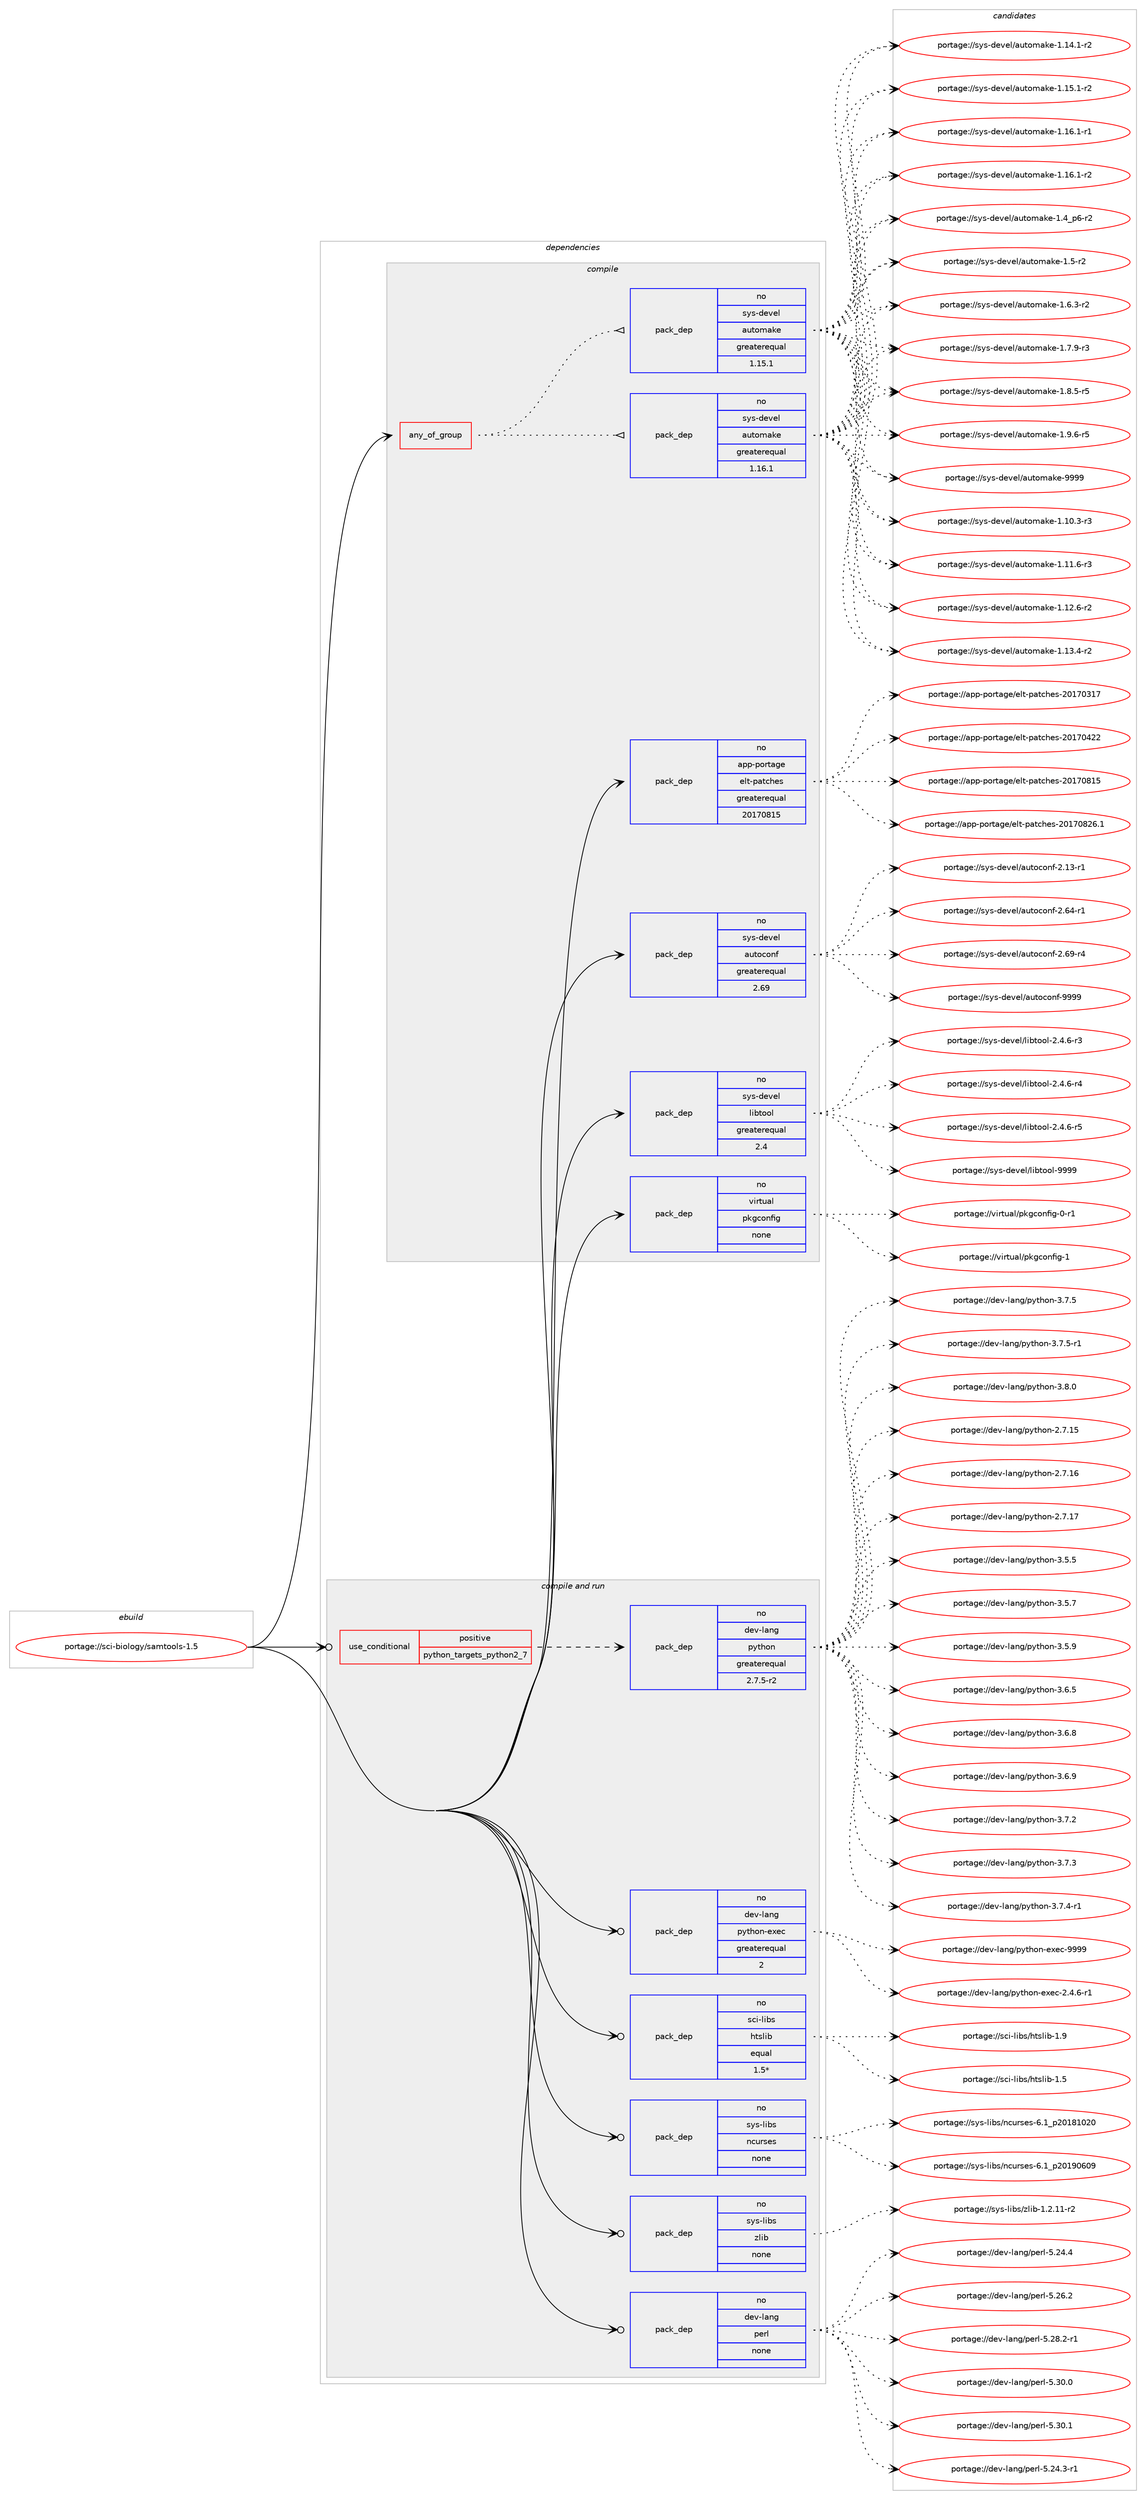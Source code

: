 digraph prolog {

# *************
# Graph options
# *************

newrank=true;
concentrate=true;
compound=true;
graph [rankdir=LR,fontname=Helvetica,fontsize=10,ranksep=1.5];#, ranksep=2.5, nodesep=0.2];
edge  [arrowhead=vee];
node  [fontname=Helvetica,fontsize=10];

# **********
# The ebuild
# **********

subgraph cluster_leftcol {
color=gray;
rank=same;
label=<<i>ebuild</i>>;
id [label="portage://sci-biology/samtools-1.5", color=red, width=4, href="../sci-biology/samtools-1.5.svg"];
}

# ****************
# The dependencies
# ****************

subgraph cluster_midcol {
color=gray;
label=<<i>dependencies</i>>;
subgraph cluster_compile {
fillcolor="#eeeeee";
style=filled;
label=<<i>compile</i>>;
subgraph any6282 {
dependency383701 [label=<<TABLE BORDER="0" CELLBORDER="1" CELLSPACING="0" CELLPADDING="4"><TR><TD CELLPADDING="10">any_of_group</TD></TR></TABLE>>, shape=none, color=red];subgraph pack281935 {
dependency383702 [label=<<TABLE BORDER="0" CELLBORDER="1" CELLSPACING="0" CELLPADDING="4" WIDTH="220"><TR><TD ROWSPAN="6" CELLPADDING="30">pack_dep</TD></TR><TR><TD WIDTH="110">no</TD></TR><TR><TD>sys-devel</TD></TR><TR><TD>automake</TD></TR><TR><TD>greaterequal</TD></TR><TR><TD>1.16.1</TD></TR></TABLE>>, shape=none, color=blue];
}
dependency383701:e -> dependency383702:w [weight=20,style="dotted",arrowhead="oinv"];
subgraph pack281936 {
dependency383703 [label=<<TABLE BORDER="0" CELLBORDER="1" CELLSPACING="0" CELLPADDING="4" WIDTH="220"><TR><TD ROWSPAN="6" CELLPADDING="30">pack_dep</TD></TR><TR><TD WIDTH="110">no</TD></TR><TR><TD>sys-devel</TD></TR><TR><TD>automake</TD></TR><TR><TD>greaterequal</TD></TR><TR><TD>1.15.1</TD></TR></TABLE>>, shape=none, color=blue];
}
dependency383701:e -> dependency383703:w [weight=20,style="dotted",arrowhead="oinv"];
}
id:e -> dependency383701:w [weight=20,style="solid",arrowhead="vee"];
subgraph pack281937 {
dependency383704 [label=<<TABLE BORDER="0" CELLBORDER="1" CELLSPACING="0" CELLPADDING="4" WIDTH="220"><TR><TD ROWSPAN="6" CELLPADDING="30">pack_dep</TD></TR><TR><TD WIDTH="110">no</TD></TR><TR><TD>app-portage</TD></TR><TR><TD>elt-patches</TD></TR><TR><TD>greaterequal</TD></TR><TR><TD>20170815</TD></TR></TABLE>>, shape=none, color=blue];
}
id:e -> dependency383704:w [weight=20,style="solid",arrowhead="vee"];
subgraph pack281938 {
dependency383705 [label=<<TABLE BORDER="0" CELLBORDER="1" CELLSPACING="0" CELLPADDING="4" WIDTH="220"><TR><TD ROWSPAN="6" CELLPADDING="30">pack_dep</TD></TR><TR><TD WIDTH="110">no</TD></TR><TR><TD>sys-devel</TD></TR><TR><TD>autoconf</TD></TR><TR><TD>greaterequal</TD></TR><TR><TD>2.69</TD></TR></TABLE>>, shape=none, color=blue];
}
id:e -> dependency383705:w [weight=20,style="solid",arrowhead="vee"];
subgraph pack281939 {
dependency383706 [label=<<TABLE BORDER="0" CELLBORDER="1" CELLSPACING="0" CELLPADDING="4" WIDTH="220"><TR><TD ROWSPAN="6" CELLPADDING="30">pack_dep</TD></TR><TR><TD WIDTH="110">no</TD></TR><TR><TD>sys-devel</TD></TR><TR><TD>libtool</TD></TR><TR><TD>greaterequal</TD></TR><TR><TD>2.4</TD></TR></TABLE>>, shape=none, color=blue];
}
id:e -> dependency383706:w [weight=20,style="solid",arrowhead="vee"];
subgraph pack281940 {
dependency383707 [label=<<TABLE BORDER="0" CELLBORDER="1" CELLSPACING="0" CELLPADDING="4" WIDTH="220"><TR><TD ROWSPAN="6" CELLPADDING="30">pack_dep</TD></TR><TR><TD WIDTH="110">no</TD></TR><TR><TD>virtual</TD></TR><TR><TD>pkgconfig</TD></TR><TR><TD>none</TD></TR><TR><TD></TD></TR></TABLE>>, shape=none, color=blue];
}
id:e -> dependency383707:w [weight=20,style="solid",arrowhead="vee"];
}
subgraph cluster_compileandrun {
fillcolor="#eeeeee";
style=filled;
label=<<i>compile and run</i>>;
subgraph cond95286 {
dependency383708 [label=<<TABLE BORDER="0" CELLBORDER="1" CELLSPACING="0" CELLPADDING="4"><TR><TD ROWSPAN="3" CELLPADDING="10">use_conditional</TD></TR><TR><TD>positive</TD></TR><TR><TD>python_targets_python2_7</TD></TR></TABLE>>, shape=none, color=red];
subgraph pack281941 {
dependency383709 [label=<<TABLE BORDER="0" CELLBORDER="1" CELLSPACING="0" CELLPADDING="4" WIDTH="220"><TR><TD ROWSPAN="6" CELLPADDING="30">pack_dep</TD></TR><TR><TD WIDTH="110">no</TD></TR><TR><TD>dev-lang</TD></TR><TR><TD>python</TD></TR><TR><TD>greaterequal</TD></TR><TR><TD>2.7.5-r2</TD></TR></TABLE>>, shape=none, color=blue];
}
dependency383708:e -> dependency383709:w [weight=20,style="dashed",arrowhead="vee"];
}
id:e -> dependency383708:w [weight=20,style="solid",arrowhead="odotvee"];
subgraph pack281942 {
dependency383710 [label=<<TABLE BORDER="0" CELLBORDER="1" CELLSPACING="0" CELLPADDING="4" WIDTH="220"><TR><TD ROWSPAN="6" CELLPADDING="30">pack_dep</TD></TR><TR><TD WIDTH="110">no</TD></TR><TR><TD>dev-lang</TD></TR><TR><TD>perl</TD></TR><TR><TD>none</TD></TR><TR><TD></TD></TR></TABLE>>, shape=none, color=blue];
}
id:e -> dependency383710:w [weight=20,style="solid",arrowhead="odotvee"];
subgraph pack281943 {
dependency383711 [label=<<TABLE BORDER="0" CELLBORDER="1" CELLSPACING="0" CELLPADDING="4" WIDTH="220"><TR><TD ROWSPAN="6" CELLPADDING="30">pack_dep</TD></TR><TR><TD WIDTH="110">no</TD></TR><TR><TD>dev-lang</TD></TR><TR><TD>python-exec</TD></TR><TR><TD>greaterequal</TD></TR><TR><TD>2</TD></TR></TABLE>>, shape=none, color=blue];
}
id:e -> dependency383711:w [weight=20,style="solid",arrowhead="odotvee"];
subgraph pack281944 {
dependency383712 [label=<<TABLE BORDER="0" CELLBORDER="1" CELLSPACING="0" CELLPADDING="4" WIDTH="220"><TR><TD ROWSPAN="6" CELLPADDING="30">pack_dep</TD></TR><TR><TD WIDTH="110">no</TD></TR><TR><TD>sci-libs</TD></TR><TR><TD>htslib</TD></TR><TR><TD>equal</TD></TR><TR><TD>1.5*</TD></TR></TABLE>>, shape=none, color=blue];
}
id:e -> dependency383712:w [weight=20,style="solid",arrowhead="odotvee"];
subgraph pack281945 {
dependency383713 [label=<<TABLE BORDER="0" CELLBORDER="1" CELLSPACING="0" CELLPADDING="4" WIDTH="220"><TR><TD ROWSPAN="6" CELLPADDING="30">pack_dep</TD></TR><TR><TD WIDTH="110">no</TD></TR><TR><TD>sys-libs</TD></TR><TR><TD>ncurses</TD></TR><TR><TD>none</TD></TR><TR><TD></TD></TR></TABLE>>, shape=none, color=blue];
}
id:e -> dependency383713:w [weight=20,style="solid",arrowhead="odotvee"];
subgraph pack281946 {
dependency383714 [label=<<TABLE BORDER="0" CELLBORDER="1" CELLSPACING="0" CELLPADDING="4" WIDTH="220"><TR><TD ROWSPAN="6" CELLPADDING="30">pack_dep</TD></TR><TR><TD WIDTH="110">no</TD></TR><TR><TD>sys-libs</TD></TR><TR><TD>zlib</TD></TR><TR><TD>none</TD></TR><TR><TD></TD></TR></TABLE>>, shape=none, color=blue];
}
id:e -> dependency383714:w [weight=20,style="solid",arrowhead="odotvee"];
}
subgraph cluster_run {
fillcolor="#eeeeee";
style=filled;
label=<<i>run</i>>;
}
}

# **************
# The candidates
# **************

subgraph cluster_choices {
rank=same;
color=gray;
label=<<i>candidates</i>>;

subgraph choice281935 {
color=black;
nodesep=1;
choiceportage11512111545100101118101108479711711611110997107101454946494846514511451 [label="portage://sys-devel/automake-1.10.3-r3", color=red, width=4,href="../sys-devel/automake-1.10.3-r3.svg"];
choiceportage11512111545100101118101108479711711611110997107101454946494946544511451 [label="portage://sys-devel/automake-1.11.6-r3", color=red, width=4,href="../sys-devel/automake-1.11.6-r3.svg"];
choiceportage11512111545100101118101108479711711611110997107101454946495046544511450 [label="portage://sys-devel/automake-1.12.6-r2", color=red, width=4,href="../sys-devel/automake-1.12.6-r2.svg"];
choiceportage11512111545100101118101108479711711611110997107101454946495146524511450 [label="portage://sys-devel/automake-1.13.4-r2", color=red, width=4,href="../sys-devel/automake-1.13.4-r2.svg"];
choiceportage11512111545100101118101108479711711611110997107101454946495246494511450 [label="portage://sys-devel/automake-1.14.1-r2", color=red, width=4,href="../sys-devel/automake-1.14.1-r2.svg"];
choiceportage11512111545100101118101108479711711611110997107101454946495346494511450 [label="portage://sys-devel/automake-1.15.1-r2", color=red, width=4,href="../sys-devel/automake-1.15.1-r2.svg"];
choiceportage11512111545100101118101108479711711611110997107101454946495446494511449 [label="portage://sys-devel/automake-1.16.1-r1", color=red, width=4,href="../sys-devel/automake-1.16.1-r1.svg"];
choiceportage11512111545100101118101108479711711611110997107101454946495446494511450 [label="portage://sys-devel/automake-1.16.1-r2", color=red, width=4,href="../sys-devel/automake-1.16.1-r2.svg"];
choiceportage115121115451001011181011084797117116111109971071014549465295112544511450 [label="portage://sys-devel/automake-1.4_p6-r2", color=red, width=4,href="../sys-devel/automake-1.4_p6-r2.svg"];
choiceportage11512111545100101118101108479711711611110997107101454946534511450 [label="portage://sys-devel/automake-1.5-r2", color=red, width=4,href="../sys-devel/automake-1.5-r2.svg"];
choiceportage115121115451001011181011084797117116111109971071014549465446514511450 [label="portage://sys-devel/automake-1.6.3-r2", color=red, width=4,href="../sys-devel/automake-1.6.3-r2.svg"];
choiceportage115121115451001011181011084797117116111109971071014549465546574511451 [label="portage://sys-devel/automake-1.7.9-r3", color=red, width=4,href="../sys-devel/automake-1.7.9-r3.svg"];
choiceportage115121115451001011181011084797117116111109971071014549465646534511453 [label="portage://sys-devel/automake-1.8.5-r5", color=red, width=4,href="../sys-devel/automake-1.8.5-r5.svg"];
choiceportage115121115451001011181011084797117116111109971071014549465746544511453 [label="portage://sys-devel/automake-1.9.6-r5", color=red, width=4,href="../sys-devel/automake-1.9.6-r5.svg"];
choiceportage115121115451001011181011084797117116111109971071014557575757 [label="portage://sys-devel/automake-9999", color=red, width=4,href="../sys-devel/automake-9999.svg"];
dependency383702:e -> choiceportage11512111545100101118101108479711711611110997107101454946494846514511451:w [style=dotted,weight="100"];
dependency383702:e -> choiceportage11512111545100101118101108479711711611110997107101454946494946544511451:w [style=dotted,weight="100"];
dependency383702:e -> choiceportage11512111545100101118101108479711711611110997107101454946495046544511450:w [style=dotted,weight="100"];
dependency383702:e -> choiceportage11512111545100101118101108479711711611110997107101454946495146524511450:w [style=dotted,weight="100"];
dependency383702:e -> choiceportage11512111545100101118101108479711711611110997107101454946495246494511450:w [style=dotted,weight="100"];
dependency383702:e -> choiceportage11512111545100101118101108479711711611110997107101454946495346494511450:w [style=dotted,weight="100"];
dependency383702:e -> choiceportage11512111545100101118101108479711711611110997107101454946495446494511449:w [style=dotted,weight="100"];
dependency383702:e -> choiceportage11512111545100101118101108479711711611110997107101454946495446494511450:w [style=dotted,weight="100"];
dependency383702:e -> choiceportage115121115451001011181011084797117116111109971071014549465295112544511450:w [style=dotted,weight="100"];
dependency383702:e -> choiceportage11512111545100101118101108479711711611110997107101454946534511450:w [style=dotted,weight="100"];
dependency383702:e -> choiceportage115121115451001011181011084797117116111109971071014549465446514511450:w [style=dotted,weight="100"];
dependency383702:e -> choiceportage115121115451001011181011084797117116111109971071014549465546574511451:w [style=dotted,weight="100"];
dependency383702:e -> choiceportage115121115451001011181011084797117116111109971071014549465646534511453:w [style=dotted,weight="100"];
dependency383702:e -> choiceportage115121115451001011181011084797117116111109971071014549465746544511453:w [style=dotted,weight="100"];
dependency383702:e -> choiceportage115121115451001011181011084797117116111109971071014557575757:w [style=dotted,weight="100"];
}
subgraph choice281936 {
color=black;
nodesep=1;
choiceportage11512111545100101118101108479711711611110997107101454946494846514511451 [label="portage://sys-devel/automake-1.10.3-r3", color=red, width=4,href="../sys-devel/automake-1.10.3-r3.svg"];
choiceportage11512111545100101118101108479711711611110997107101454946494946544511451 [label="portage://sys-devel/automake-1.11.6-r3", color=red, width=4,href="../sys-devel/automake-1.11.6-r3.svg"];
choiceportage11512111545100101118101108479711711611110997107101454946495046544511450 [label="portage://sys-devel/automake-1.12.6-r2", color=red, width=4,href="../sys-devel/automake-1.12.6-r2.svg"];
choiceportage11512111545100101118101108479711711611110997107101454946495146524511450 [label="portage://sys-devel/automake-1.13.4-r2", color=red, width=4,href="../sys-devel/automake-1.13.4-r2.svg"];
choiceportage11512111545100101118101108479711711611110997107101454946495246494511450 [label="portage://sys-devel/automake-1.14.1-r2", color=red, width=4,href="../sys-devel/automake-1.14.1-r2.svg"];
choiceportage11512111545100101118101108479711711611110997107101454946495346494511450 [label="portage://sys-devel/automake-1.15.1-r2", color=red, width=4,href="../sys-devel/automake-1.15.1-r2.svg"];
choiceportage11512111545100101118101108479711711611110997107101454946495446494511449 [label="portage://sys-devel/automake-1.16.1-r1", color=red, width=4,href="../sys-devel/automake-1.16.1-r1.svg"];
choiceportage11512111545100101118101108479711711611110997107101454946495446494511450 [label="portage://sys-devel/automake-1.16.1-r2", color=red, width=4,href="../sys-devel/automake-1.16.1-r2.svg"];
choiceportage115121115451001011181011084797117116111109971071014549465295112544511450 [label="portage://sys-devel/automake-1.4_p6-r2", color=red, width=4,href="../sys-devel/automake-1.4_p6-r2.svg"];
choiceportage11512111545100101118101108479711711611110997107101454946534511450 [label="portage://sys-devel/automake-1.5-r2", color=red, width=4,href="../sys-devel/automake-1.5-r2.svg"];
choiceportage115121115451001011181011084797117116111109971071014549465446514511450 [label="portage://sys-devel/automake-1.6.3-r2", color=red, width=4,href="../sys-devel/automake-1.6.3-r2.svg"];
choiceportage115121115451001011181011084797117116111109971071014549465546574511451 [label="portage://sys-devel/automake-1.7.9-r3", color=red, width=4,href="../sys-devel/automake-1.7.9-r3.svg"];
choiceportage115121115451001011181011084797117116111109971071014549465646534511453 [label="portage://sys-devel/automake-1.8.5-r5", color=red, width=4,href="../sys-devel/automake-1.8.5-r5.svg"];
choiceportage115121115451001011181011084797117116111109971071014549465746544511453 [label="portage://sys-devel/automake-1.9.6-r5", color=red, width=4,href="../sys-devel/automake-1.9.6-r5.svg"];
choiceportage115121115451001011181011084797117116111109971071014557575757 [label="portage://sys-devel/automake-9999", color=red, width=4,href="../sys-devel/automake-9999.svg"];
dependency383703:e -> choiceportage11512111545100101118101108479711711611110997107101454946494846514511451:w [style=dotted,weight="100"];
dependency383703:e -> choiceportage11512111545100101118101108479711711611110997107101454946494946544511451:w [style=dotted,weight="100"];
dependency383703:e -> choiceportage11512111545100101118101108479711711611110997107101454946495046544511450:w [style=dotted,weight="100"];
dependency383703:e -> choiceportage11512111545100101118101108479711711611110997107101454946495146524511450:w [style=dotted,weight="100"];
dependency383703:e -> choiceportage11512111545100101118101108479711711611110997107101454946495246494511450:w [style=dotted,weight="100"];
dependency383703:e -> choiceportage11512111545100101118101108479711711611110997107101454946495346494511450:w [style=dotted,weight="100"];
dependency383703:e -> choiceportage11512111545100101118101108479711711611110997107101454946495446494511449:w [style=dotted,weight="100"];
dependency383703:e -> choiceportage11512111545100101118101108479711711611110997107101454946495446494511450:w [style=dotted,weight="100"];
dependency383703:e -> choiceportage115121115451001011181011084797117116111109971071014549465295112544511450:w [style=dotted,weight="100"];
dependency383703:e -> choiceportage11512111545100101118101108479711711611110997107101454946534511450:w [style=dotted,weight="100"];
dependency383703:e -> choiceportage115121115451001011181011084797117116111109971071014549465446514511450:w [style=dotted,weight="100"];
dependency383703:e -> choiceportage115121115451001011181011084797117116111109971071014549465546574511451:w [style=dotted,weight="100"];
dependency383703:e -> choiceportage115121115451001011181011084797117116111109971071014549465646534511453:w [style=dotted,weight="100"];
dependency383703:e -> choiceportage115121115451001011181011084797117116111109971071014549465746544511453:w [style=dotted,weight="100"];
dependency383703:e -> choiceportage115121115451001011181011084797117116111109971071014557575757:w [style=dotted,weight="100"];
}
subgraph choice281937 {
color=black;
nodesep=1;
choiceportage97112112451121111141169710310147101108116451129711699104101115455048495548514955 [label="portage://app-portage/elt-patches-20170317", color=red, width=4,href="../app-portage/elt-patches-20170317.svg"];
choiceportage97112112451121111141169710310147101108116451129711699104101115455048495548525050 [label="portage://app-portage/elt-patches-20170422", color=red, width=4,href="../app-portage/elt-patches-20170422.svg"];
choiceportage97112112451121111141169710310147101108116451129711699104101115455048495548564953 [label="portage://app-portage/elt-patches-20170815", color=red, width=4,href="../app-portage/elt-patches-20170815.svg"];
choiceportage971121124511211111411697103101471011081164511297116991041011154550484955485650544649 [label="portage://app-portage/elt-patches-20170826.1", color=red, width=4,href="../app-portage/elt-patches-20170826.1.svg"];
dependency383704:e -> choiceportage97112112451121111141169710310147101108116451129711699104101115455048495548514955:w [style=dotted,weight="100"];
dependency383704:e -> choiceportage97112112451121111141169710310147101108116451129711699104101115455048495548525050:w [style=dotted,weight="100"];
dependency383704:e -> choiceportage97112112451121111141169710310147101108116451129711699104101115455048495548564953:w [style=dotted,weight="100"];
dependency383704:e -> choiceportage971121124511211111411697103101471011081164511297116991041011154550484955485650544649:w [style=dotted,weight="100"];
}
subgraph choice281938 {
color=black;
nodesep=1;
choiceportage1151211154510010111810110847971171161119911111010245504649514511449 [label="portage://sys-devel/autoconf-2.13-r1", color=red, width=4,href="../sys-devel/autoconf-2.13-r1.svg"];
choiceportage1151211154510010111810110847971171161119911111010245504654524511449 [label="portage://sys-devel/autoconf-2.64-r1", color=red, width=4,href="../sys-devel/autoconf-2.64-r1.svg"];
choiceportage1151211154510010111810110847971171161119911111010245504654574511452 [label="portage://sys-devel/autoconf-2.69-r4", color=red, width=4,href="../sys-devel/autoconf-2.69-r4.svg"];
choiceportage115121115451001011181011084797117116111991111101024557575757 [label="portage://sys-devel/autoconf-9999", color=red, width=4,href="../sys-devel/autoconf-9999.svg"];
dependency383705:e -> choiceportage1151211154510010111810110847971171161119911111010245504649514511449:w [style=dotted,weight="100"];
dependency383705:e -> choiceportage1151211154510010111810110847971171161119911111010245504654524511449:w [style=dotted,weight="100"];
dependency383705:e -> choiceportage1151211154510010111810110847971171161119911111010245504654574511452:w [style=dotted,weight="100"];
dependency383705:e -> choiceportage115121115451001011181011084797117116111991111101024557575757:w [style=dotted,weight="100"];
}
subgraph choice281939 {
color=black;
nodesep=1;
choiceportage1151211154510010111810110847108105981161111111084550465246544511451 [label="portage://sys-devel/libtool-2.4.6-r3", color=red, width=4,href="../sys-devel/libtool-2.4.6-r3.svg"];
choiceportage1151211154510010111810110847108105981161111111084550465246544511452 [label="portage://sys-devel/libtool-2.4.6-r4", color=red, width=4,href="../sys-devel/libtool-2.4.6-r4.svg"];
choiceportage1151211154510010111810110847108105981161111111084550465246544511453 [label="portage://sys-devel/libtool-2.4.6-r5", color=red, width=4,href="../sys-devel/libtool-2.4.6-r5.svg"];
choiceportage1151211154510010111810110847108105981161111111084557575757 [label="portage://sys-devel/libtool-9999", color=red, width=4,href="../sys-devel/libtool-9999.svg"];
dependency383706:e -> choiceportage1151211154510010111810110847108105981161111111084550465246544511451:w [style=dotted,weight="100"];
dependency383706:e -> choiceportage1151211154510010111810110847108105981161111111084550465246544511452:w [style=dotted,weight="100"];
dependency383706:e -> choiceportage1151211154510010111810110847108105981161111111084550465246544511453:w [style=dotted,weight="100"];
dependency383706:e -> choiceportage1151211154510010111810110847108105981161111111084557575757:w [style=dotted,weight="100"];
}
subgraph choice281940 {
color=black;
nodesep=1;
choiceportage11810511411611797108471121071039911111010210510345484511449 [label="portage://virtual/pkgconfig-0-r1", color=red, width=4,href="../virtual/pkgconfig-0-r1.svg"];
choiceportage1181051141161179710847112107103991111101021051034549 [label="portage://virtual/pkgconfig-1", color=red, width=4,href="../virtual/pkgconfig-1.svg"];
dependency383707:e -> choiceportage11810511411611797108471121071039911111010210510345484511449:w [style=dotted,weight="100"];
dependency383707:e -> choiceportage1181051141161179710847112107103991111101021051034549:w [style=dotted,weight="100"];
}
subgraph choice281941 {
color=black;
nodesep=1;
choiceportage10010111845108971101034711212111610411111045504655464953 [label="portage://dev-lang/python-2.7.15", color=red, width=4,href="../dev-lang/python-2.7.15.svg"];
choiceportage10010111845108971101034711212111610411111045504655464954 [label="portage://dev-lang/python-2.7.16", color=red, width=4,href="../dev-lang/python-2.7.16.svg"];
choiceportage10010111845108971101034711212111610411111045504655464955 [label="portage://dev-lang/python-2.7.17", color=red, width=4,href="../dev-lang/python-2.7.17.svg"];
choiceportage100101118451089711010347112121116104111110455146534653 [label="portage://dev-lang/python-3.5.5", color=red, width=4,href="../dev-lang/python-3.5.5.svg"];
choiceportage100101118451089711010347112121116104111110455146534655 [label="portage://dev-lang/python-3.5.7", color=red, width=4,href="../dev-lang/python-3.5.7.svg"];
choiceportage100101118451089711010347112121116104111110455146534657 [label="portage://dev-lang/python-3.5.9", color=red, width=4,href="../dev-lang/python-3.5.9.svg"];
choiceportage100101118451089711010347112121116104111110455146544653 [label="portage://dev-lang/python-3.6.5", color=red, width=4,href="../dev-lang/python-3.6.5.svg"];
choiceportage100101118451089711010347112121116104111110455146544656 [label="portage://dev-lang/python-3.6.8", color=red, width=4,href="../dev-lang/python-3.6.8.svg"];
choiceportage100101118451089711010347112121116104111110455146544657 [label="portage://dev-lang/python-3.6.9", color=red, width=4,href="../dev-lang/python-3.6.9.svg"];
choiceportage100101118451089711010347112121116104111110455146554650 [label="portage://dev-lang/python-3.7.2", color=red, width=4,href="../dev-lang/python-3.7.2.svg"];
choiceportage100101118451089711010347112121116104111110455146554651 [label="portage://dev-lang/python-3.7.3", color=red, width=4,href="../dev-lang/python-3.7.3.svg"];
choiceportage1001011184510897110103471121211161041111104551465546524511449 [label="portage://dev-lang/python-3.7.4-r1", color=red, width=4,href="../dev-lang/python-3.7.4-r1.svg"];
choiceportage100101118451089711010347112121116104111110455146554653 [label="portage://dev-lang/python-3.7.5", color=red, width=4,href="../dev-lang/python-3.7.5.svg"];
choiceportage1001011184510897110103471121211161041111104551465546534511449 [label="portage://dev-lang/python-3.7.5-r1", color=red, width=4,href="../dev-lang/python-3.7.5-r1.svg"];
choiceportage100101118451089711010347112121116104111110455146564648 [label="portage://dev-lang/python-3.8.0", color=red, width=4,href="../dev-lang/python-3.8.0.svg"];
dependency383709:e -> choiceportage10010111845108971101034711212111610411111045504655464953:w [style=dotted,weight="100"];
dependency383709:e -> choiceportage10010111845108971101034711212111610411111045504655464954:w [style=dotted,weight="100"];
dependency383709:e -> choiceportage10010111845108971101034711212111610411111045504655464955:w [style=dotted,weight="100"];
dependency383709:e -> choiceportage100101118451089711010347112121116104111110455146534653:w [style=dotted,weight="100"];
dependency383709:e -> choiceportage100101118451089711010347112121116104111110455146534655:w [style=dotted,weight="100"];
dependency383709:e -> choiceportage100101118451089711010347112121116104111110455146534657:w [style=dotted,weight="100"];
dependency383709:e -> choiceportage100101118451089711010347112121116104111110455146544653:w [style=dotted,weight="100"];
dependency383709:e -> choiceportage100101118451089711010347112121116104111110455146544656:w [style=dotted,weight="100"];
dependency383709:e -> choiceportage100101118451089711010347112121116104111110455146544657:w [style=dotted,weight="100"];
dependency383709:e -> choiceportage100101118451089711010347112121116104111110455146554650:w [style=dotted,weight="100"];
dependency383709:e -> choiceportage100101118451089711010347112121116104111110455146554651:w [style=dotted,weight="100"];
dependency383709:e -> choiceportage1001011184510897110103471121211161041111104551465546524511449:w [style=dotted,weight="100"];
dependency383709:e -> choiceportage100101118451089711010347112121116104111110455146554653:w [style=dotted,weight="100"];
dependency383709:e -> choiceportage1001011184510897110103471121211161041111104551465546534511449:w [style=dotted,weight="100"];
dependency383709:e -> choiceportage100101118451089711010347112121116104111110455146564648:w [style=dotted,weight="100"];
}
subgraph choice281942 {
color=black;
nodesep=1;
choiceportage100101118451089711010347112101114108455346505246514511449 [label="portage://dev-lang/perl-5.24.3-r1", color=red, width=4,href="../dev-lang/perl-5.24.3-r1.svg"];
choiceportage10010111845108971101034711210111410845534650524652 [label="portage://dev-lang/perl-5.24.4", color=red, width=4,href="../dev-lang/perl-5.24.4.svg"];
choiceportage10010111845108971101034711210111410845534650544650 [label="portage://dev-lang/perl-5.26.2", color=red, width=4,href="../dev-lang/perl-5.26.2.svg"];
choiceportage100101118451089711010347112101114108455346505646504511449 [label="portage://dev-lang/perl-5.28.2-r1", color=red, width=4,href="../dev-lang/perl-5.28.2-r1.svg"];
choiceportage10010111845108971101034711210111410845534651484648 [label="portage://dev-lang/perl-5.30.0", color=red, width=4,href="../dev-lang/perl-5.30.0.svg"];
choiceportage10010111845108971101034711210111410845534651484649 [label="portage://dev-lang/perl-5.30.1", color=red, width=4,href="../dev-lang/perl-5.30.1.svg"];
dependency383710:e -> choiceportage100101118451089711010347112101114108455346505246514511449:w [style=dotted,weight="100"];
dependency383710:e -> choiceportage10010111845108971101034711210111410845534650524652:w [style=dotted,weight="100"];
dependency383710:e -> choiceportage10010111845108971101034711210111410845534650544650:w [style=dotted,weight="100"];
dependency383710:e -> choiceportage100101118451089711010347112101114108455346505646504511449:w [style=dotted,weight="100"];
dependency383710:e -> choiceportage10010111845108971101034711210111410845534651484648:w [style=dotted,weight="100"];
dependency383710:e -> choiceportage10010111845108971101034711210111410845534651484649:w [style=dotted,weight="100"];
}
subgraph choice281943 {
color=black;
nodesep=1;
choiceportage10010111845108971101034711212111610411111045101120101994550465246544511449 [label="portage://dev-lang/python-exec-2.4.6-r1", color=red, width=4,href="../dev-lang/python-exec-2.4.6-r1.svg"];
choiceportage10010111845108971101034711212111610411111045101120101994557575757 [label="portage://dev-lang/python-exec-9999", color=red, width=4,href="../dev-lang/python-exec-9999.svg"];
dependency383711:e -> choiceportage10010111845108971101034711212111610411111045101120101994550465246544511449:w [style=dotted,weight="100"];
dependency383711:e -> choiceportage10010111845108971101034711212111610411111045101120101994557575757:w [style=dotted,weight="100"];
}
subgraph choice281944 {
color=black;
nodesep=1;
choiceportage115991054510810598115471041161151081059845494653 [label="portage://sci-libs/htslib-1.5", color=red, width=4,href="../sci-libs/htslib-1.5.svg"];
choiceportage115991054510810598115471041161151081059845494657 [label="portage://sci-libs/htslib-1.9", color=red, width=4,href="../sci-libs/htslib-1.9.svg"];
dependency383712:e -> choiceportage115991054510810598115471041161151081059845494653:w [style=dotted,weight="100"];
dependency383712:e -> choiceportage115991054510810598115471041161151081059845494657:w [style=dotted,weight="100"];
}
subgraph choice281945 {
color=black;
nodesep=1;
choiceportage1151211154510810598115471109911711411510111545544649951125048495649485048 [label="portage://sys-libs/ncurses-6.1_p20181020", color=red, width=4,href="../sys-libs/ncurses-6.1_p20181020.svg"];
choiceportage1151211154510810598115471109911711411510111545544649951125048495748544857 [label="portage://sys-libs/ncurses-6.1_p20190609", color=red, width=4,href="../sys-libs/ncurses-6.1_p20190609.svg"];
dependency383713:e -> choiceportage1151211154510810598115471109911711411510111545544649951125048495649485048:w [style=dotted,weight="100"];
dependency383713:e -> choiceportage1151211154510810598115471109911711411510111545544649951125048495748544857:w [style=dotted,weight="100"];
}
subgraph choice281946 {
color=black;
nodesep=1;
choiceportage11512111545108105981154712210810598454946504649494511450 [label="portage://sys-libs/zlib-1.2.11-r2", color=red, width=4,href="../sys-libs/zlib-1.2.11-r2.svg"];
dependency383714:e -> choiceportage11512111545108105981154712210810598454946504649494511450:w [style=dotted,weight="100"];
}
}

}
